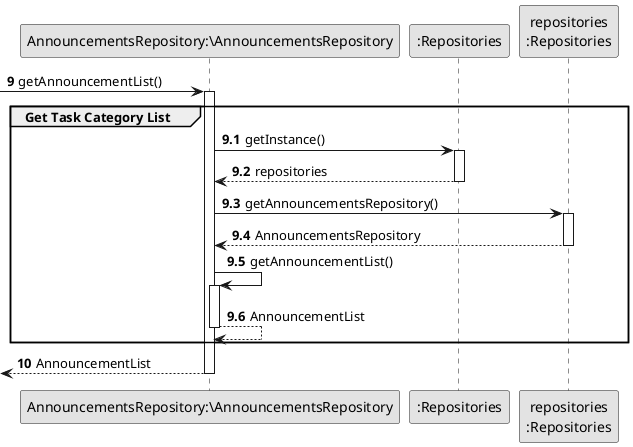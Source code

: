 @startuml
skinparam monochrome true
skinparam packageStyle rectangle
skinparam shadowing false

autonumber

'hide footbox


participant "AnnouncementsRepository:\AnnouncementsRepository" as AnnouncementsRepository
participant ":Repositories" as RepositorySingleton
participant "repositories\n:Repositories" as PLAT

autonumber 9

 -> AnnouncementsRepository : getAnnouncementList()
autonumber 9.1
activate AnnouncementsRepository
    group Get Task Category List


            AnnouncementsRepository -> RepositorySingleton : getInstance()
            activate RepositorySingleton

                RepositorySingleton --> AnnouncementsRepository: repositories
            deactivate RepositorySingleton

            AnnouncementsRepository -> PLAT : getAnnouncementsRepository()
            activate PLAT

                PLAT --> AnnouncementsRepository: AnnouncementsRepository
            deactivate PLAT

            AnnouncementsRepository -> AnnouncementsRepository : getAnnouncementList()
            activate AnnouncementsRepository

                AnnouncementsRepository --> AnnouncementsRepository : AnnouncementList
            deactivate AnnouncementsRepository


    end
    autonumber 10
    <-- AnnouncementsRepository  : AnnouncementList
deactivate AnnouncementsRepository


@enduml